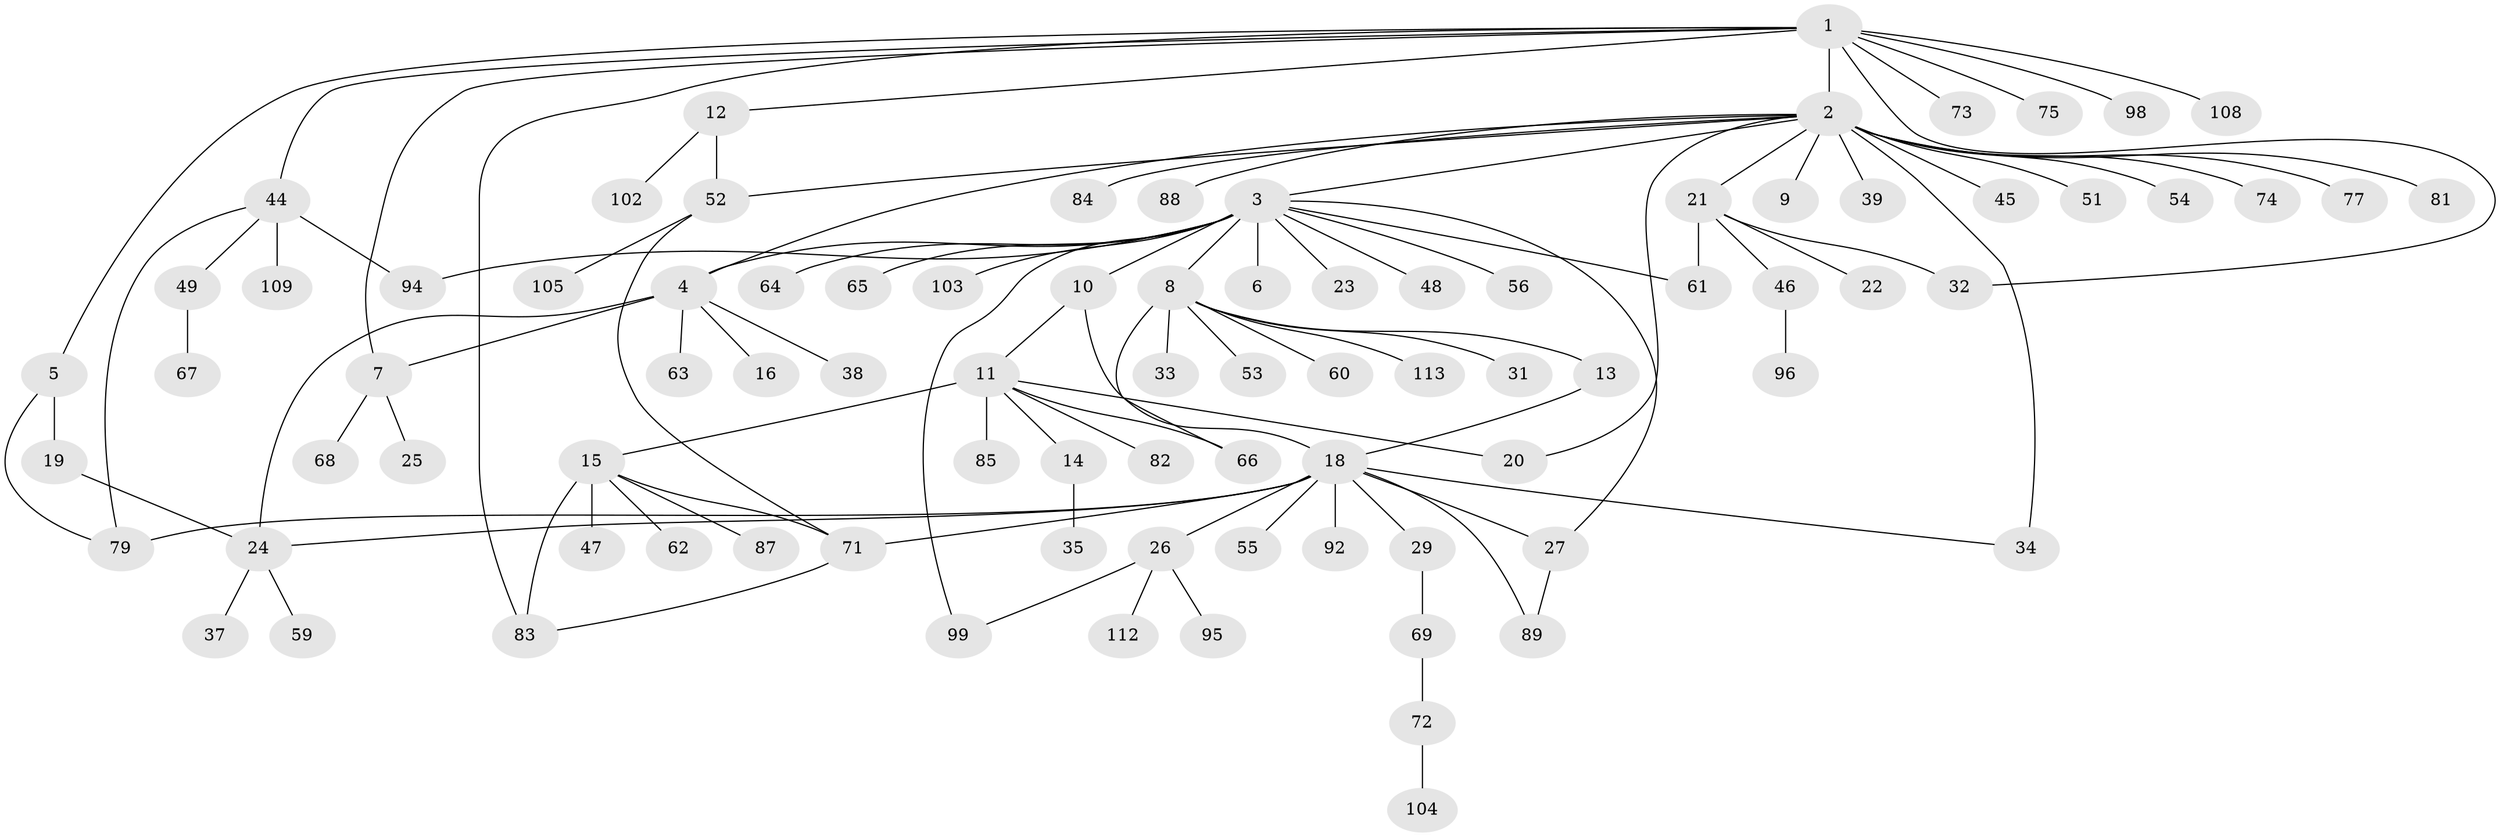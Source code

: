 // original degree distribution, {12: 0.02654867256637168, 19: 0.008849557522123894, 8: 0.02654867256637168, 4: 0.02654867256637168, 1: 0.5486725663716814, 2: 0.19469026548672566, 3: 0.11504424778761062, 5: 0.035398230088495575, 6: 0.017699115044247787}
// Generated by graph-tools (version 1.1) at 2025/41/03/06/25 10:41:52]
// undirected, 87 vertices, 107 edges
graph export_dot {
graph [start="1"]
  node [color=gray90,style=filled];
  1 [super="+17"];
  2 [super="+40"];
  3 [super="+43"];
  4 [super="+93"];
  5 [super="+107"];
  6;
  7 [super="+86"];
  8 [super="+101"];
  9;
  10 [super="+58"];
  11 [super="+78"];
  12 [super="+70"];
  13 [super="+76"];
  14 [super="+41"];
  15 [super="+28"];
  16;
  18 [super="+57"];
  19 [super="+36"];
  20;
  21 [super="+30"];
  22;
  23;
  24 [super="+42"];
  25;
  26 [super="+91"];
  27 [super="+50"];
  29;
  31;
  32;
  33;
  34 [super="+100"];
  35;
  37;
  38;
  39;
  44 [super="+111"];
  45;
  46;
  47;
  48;
  49;
  51;
  52 [super="+80"];
  53;
  54;
  55;
  56;
  59;
  60;
  61;
  62;
  63;
  64;
  65;
  66;
  67 [super="+110"];
  68;
  69;
  71 [super="+90"];
  72;
  73;
  74;
  75;
  77;
  79 [super="+106"];
  81;
  82 [super="+97"];
  83;
  84;
  85;
  87;
  88;
  89;
  92;
  94;
  95;
  96;
  98;
  99;
  102;
  103;
  104;
  105;
  108;
  109;
  112;
  113;
  1 -- 2;
  1 -- 5;
  1 -- 12;
  1 -- 32;
  1 -- 44;
  1 -- 73;
  1 -- 75;
  1 -- 83;
  1 -- 98;
  1 -- 108;
  1 -- 7;
  2 -- 3;
  2 -- 4;
  2 -- 9;
  2 -- 20;
  2 -- 21;
  2 -- 34 [weight=2];
  2 -- 39;
  2 -- 45;
  2 -- 51;
  2 -- 52;
  2 -- 54;
  2 -- 74;
  2 -- 77;
  2 -- 81;
  2 -- 84;
  2 -- 88;
  3 -- 4;
  3 -- 6;
  3 -- 8;
  3 -- 10;
  3 -- 23;
  3 -- 56;
  3 -- 61;
  3 -- 64;
  3 -- 94;
  3 -- 48;
  3 -- 65;
  3 -- 99;
  3 -- 103;
  3 -- 27;
  4 -- 7;
  4 -- 16;
  4 -- 24;
  4 -- 38;
  4 -- 63;
  5 -- 19;
  5 -- 79;
  7 -- 25;
  7 -- 68;
  8 -- 13;
  8 -- 31;
  8 -- 33;
  8 -- 53;
  8 -- 60;
  8 -- 113;
  8 -- 66;
  10 -- 11;
  10 -- 18;
  11 -- 14;
  11 -- 15;
  11 -- 20;
  11 -- 66;
  11 -- 82;
  11 -- 85;
  12 -- 102;
  12 -- 52;
  13 -- 18;
  14 -- 35;
  15 -- 47;
  15 -- 83;
  15 -- 87;
  15 -- 62;
  15 -- 71;
  18 -- 24;
  18 -- 26;
  18 -- 27;
  18 -- 29;
  18 -- 55;
  18 -- 79;
  18 -- 92;
  18 -- 89;
  18 -- 34;
  18 -- 71;
  19 -- 24;
  21 -- 22;
  21 -- 32;
  21 -- 46;
  21 -- 61;
  24 -- 37;
  24 -- 59;
  26 -- 112;
  26 -- 99;
  26 -- 95;
  27 -- 89;
  29 -- 69;
  44 -- 49;
  44 -- 94;
  44 -- 109;
  44 -- 79;
  46 -- 96;
  49 -- 67;
  52 -- 71;
  52 -- 105;
  69 -- 72;
  71 -- 83;
  72 -- 104;
}
